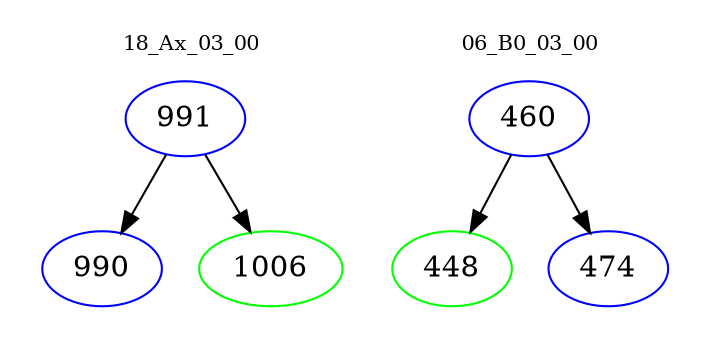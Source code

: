 digraph{
subgraph cluster_0 {
color = white
label = "18_Ax_03_00";
fontsize=10;
T0_991 [label="991", color="blue"]
T0_991 -> T0_990 [color="black"]
T0_990 [label="990", color="blue"]
T0_991 -> T0_1006 [color="black"]
T0_1006 [label="1006", color="green"]
}
subgraph cluster_1 {
color = white
label = "06_B0_03_00";
fontsize=10;
T1_460 [label="460", color="blue"]
T1_460 -> T1_448 [color="black"]
T1_448 [label="448", color="green"]
T1_460 -> T1_474 [color="black"]
T1_474 [label="474", color="blue"]
}
}
